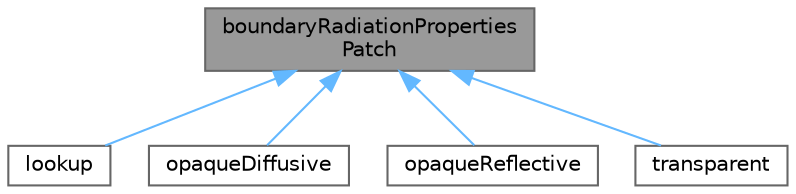 digraph "boundaryRadiationPropertiesPatch"
{
 // LATEX_PDF_SIZE
  bgcolor="transparent";
  edge [fontname=Helvetica,fontsize=10,labelfontname=Helvetica,labelfontsize=10];
  node [fontname=Helvetica,fontsize=10,shape=box,height=0.2,width=0.4];
  Node1 [id="Node000001",label="boundaryRadiationProperties\lPatch",height=0.2,width=0.4,color="gray40", fillcolor="grey60", style="filled", fontcolor="black",tooltip=" "];
  Node1 -> Node2 [id="edge1_Node000001_Node000002",dir="back",color="steelblue1",style="solid",tooltip=" "];
  Node2 [id="Node000002",label="lookup",height=0.2,width=0.4,color="gray40", fillcolor="white", style="filled",URL="$classFoam_1_1radiation_1_1lookup.html",tooltip="Lookup type of boundary radiation properties."];
  Node1 -> Node3 [id="edge2_Node000001_Node000003",dir="back",color="steelblue1",style="solid",tooltip=" "];
  Node3 [id="Node000003",label="opaqueDiffusive",height=0.2,width=0.4,color="gray40", fillcolor="white", style="filled",URL="$classFoam_1_1radiation_1_1opaqueDiffusive.html",tooltip="Radiation boundary model for opaque diffusive walls. It requires to specify a wallAbsorptionEmissionM..."];
  Node1 -> Node4 [id="edge3_Node000001_Node000004",dir="back",color="steelblue1",style="solid",tooltip=" "];
  Node4 [id="Node000004",label="opaqueReflective",height=0.2,width=0.4,color="gray40", fillcolor="white", style="filled",URL="$classFoam_1_1radiation_1_1opaqueReflective.html",tooltip="Radiation boundary model for opaque reflective walls. It requires to specify a wallAbsorptionEmission..."];
  Node1 -> Node5 [id="edge4_Node000001_Node000005",dir="back",color="steelblue1",style="solid",tooltip=" "];
  Node5 [id="Node000005",label="transparent",height=0.2,width=0.4,color="gray40", fillcolor="white", style="filled",URL="$classFoam_1_1radiation_1_1transparent.html",tooltip="Radiation boundary model for transparent walls. It requires to specify a wallAbsorptionEmissionModel ..."];
}
